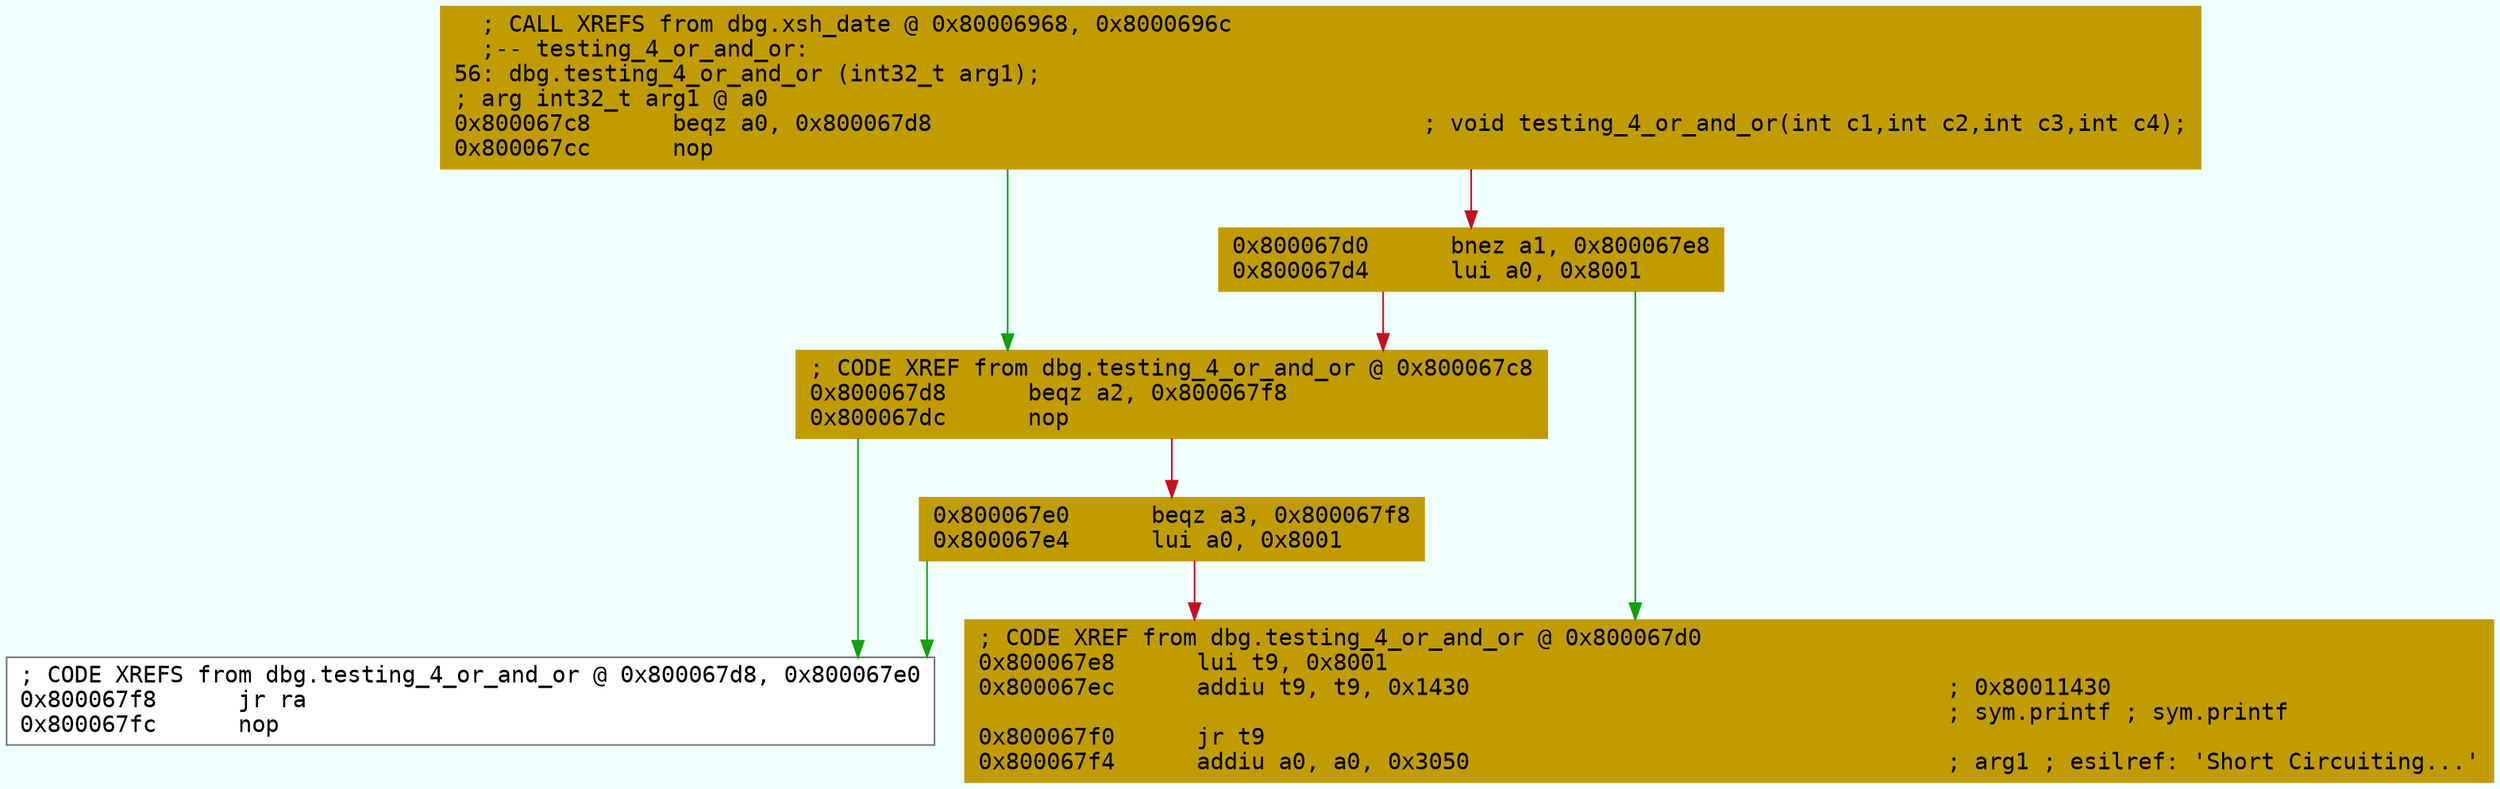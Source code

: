 digraph code {
	graph [bgcolor=azure fontsize=8 fontname="Courier" splines="ortho"];
	node [fillcolor=gray style=filled shape=box];
	edge [arrowhead="normal"];
	"0x800067c8" [URL="dbg.testing_4_or_and_or/0x800067c8", fillcolor="#c19c00",color="#c19c00", fontname="Courier",label="  ; CALL XREFS from dbg.xsh_date @ 0x80006968, 0x8000696c\l  ;-- testing_4_or_and_or:\l56: dbg.testing_4_or_and_or (int32_t arg1);\l; arg int32_t arg1 @ a0\l0x800067c8      beqz a0, 0x800067d8                                    ; void testing_4_or_and_or(int c1,int c2,int c3,int c4);\l0x800067cc      nop\l"]
	"0x800067d0" [URL="dbg.testing_4_or_and_or/0x800067d0", fillcolor="#c19c00",color="#c19c00", fontname="Courier",label="0x800067d0      bnez a1, 0x800067e8\l0x800067d4      lui a0, 0x8001\l"]
	"0x800067d8" [URL="dbg.testing_4_or_and_or/0x800067d8", fillcolor="#c19c00",color="#c19c00", fontname="Courier",label="; CODE XREF from dbg.testing_4_or_and_or @ 0x800067c8\l0x800067d8      beqz a2, 0x800067f8\l0x800067dc      nop\l"]
	"0x800067e0" [URL="dbg.testing_4_or_and_or/0x800067e0", fillcolor="#c19c00",color="#c19c00", fontname="Courier",label="0x800067e0      beqz a3, 0x800067f8\l0x800067e4      lui a0, 0x8001\l"]
	"0x800067e8" [URL="dbg.testing_4_or_and_or/0x800067e8", fillcolor="#c19c00",color="#c19c00", fontname="Courier",label="; CODE XREF from dbg.testing_4_or_and_or @ 0x800067d0\l0x800067e8      lui t9, 0x8001\l0x800067ec      addiu t9, t9, 0x1430                                   ; 0x80011430\l                                                                       ; sym.printf ; sym.printf\l0x800067f0      jr t9\l0x800067f4      addiu a0, a0, 0x3050                                   ; arg1 ; esilref: 'Short Circuiting...'\l"]
	"0x800067f8" [URL="dbg.testing_4_or_and_or/0x800067f8", fillcolor="white",color="#767676", fontname="Courier",label="; CODE XREFS from dbg.testing_4_or_and_or @ 0x800067d8, 0x800067e0\l0x800067f8      jr ra\l0x800067fc      nop\l"]
        "0x800067c8" -> "0x800067d8" [color="#13a10e"];
        "0x800067c8" -> "0x800067d0" [color="#c50f1f"];
        "0x800067d0" -> "0x800067e8" [color="#13a10e"];
        "0x800067d0" -> "0x800067d8" [color="#c50f1f"];
        "0x800067d8" -> "0x800067f8" [color="#13a10e"];
        "0x800067d8" -> "0x800067e0" [color="#c50f1f"];
        "0x800067e0" -> "0x800067f8" [color="#13a10e"];
        "0x800067e0" -> "0x800067e8" [color="#c50f1f"];
}
